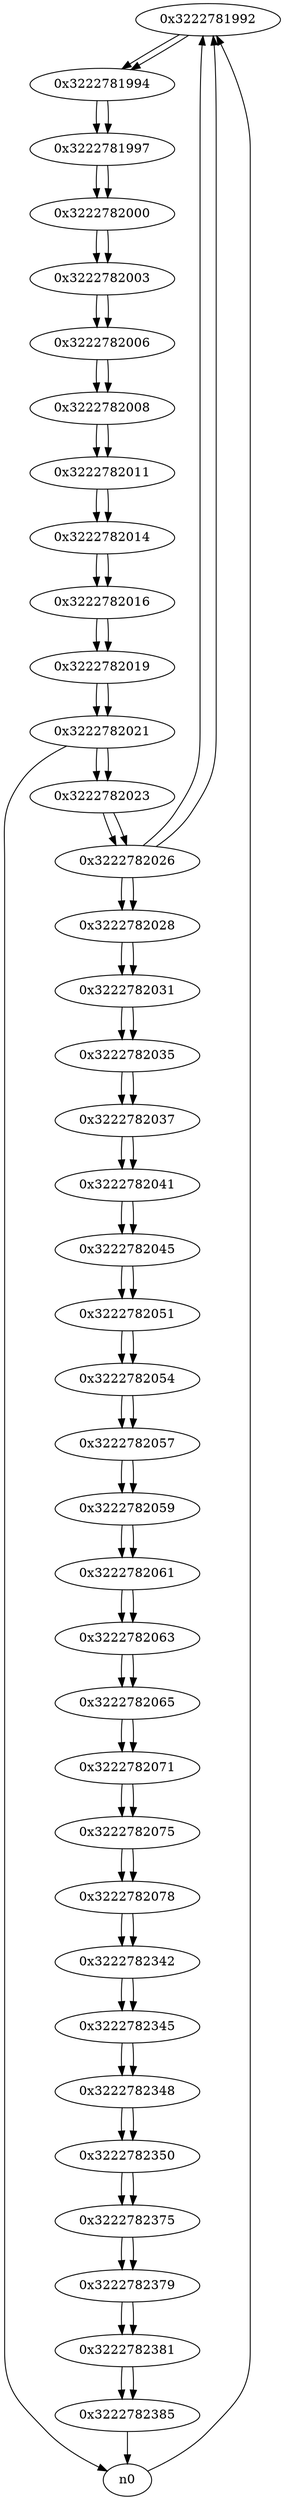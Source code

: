 digraph G{
/* nodes */
  n1 [label="0x3222781992"]
  n2 [label="0x3222781994"]
  n3 [label="0x3222781997"]
  n4 [label="0x3222782000"]
  n5 [label="0x3222782003"]
  n6 [label="0x3222782006"]
  n7 [label="0x3222782008"]
  n8 [label="0x3222782011"]
  n9 [label="0x3222782014"]
  n10 [label="0x3222782016"]
  n11 [label="0x3222782019"]
  n12 [label="0x3222782021"]
  n13 [label="0x3222782023"]
  n14 [label="0x3222782026"]
  n15 [label="0x3222782028"]
  n16 [label="0x3222782031"]
  n17 [label="0x3222782035"]
  n18 [label="0x3222782037"]
  n19 [label="0x3222782041"]
  n20 [label="0x3222782045"]
  n21 [label="0x3222782051"]
  n22 [label="0x3222782054"]
  n23 [label="0x3222782057"]
  n24 [label="0x3222782059"]
  n25 [label="0x3222782061"]
  n26 [label="0x3222782063"]
  n27 [label="0x3222782065"]
  n28 [label="0x3222782071"]
  n29 [label="0x3222782075"]
  n30 [label="0x3222782078"]
  n31 [label="0x3222782342"]
  n32 [label="0x3222782345"]
  n33 [label="0x3222782348"]
  n34 [label="0x3222782350"]
  n35 [label="0x3222782375"]
  n36 [label="0x3222782379"]
  n37 [label="0x3222782381"]
  n38 [label="0x3222782385"]
/* edges */
n1 -> n2;
n14 -> n1;
n0 -> n1;
n2 -> n3;
n1 -> n2;
n3 -> n4;
n2 -> n3;
n4 -> n5;
n3 -> n4;
n5 -> n6;
n4 -> n5;
n6 -> n7;
n5 -> n6;
n7 -> n8;
n6 -> n7;
n8 -> n9;
n7 -> n8;
n9 -> n10;
n8 -> n9;
n10 -> n11;
n9 -> n10;
n11 -> n12;
n10 -> n11;
n12 -> n13;
n12 -> n0;
n11 -> n12;
n13 -> n14;
n12 -> n13;
n14 -> n1;
n14 -> n15;
n13 -> n14;
n15 -> n16;
n14 -> n15;
n16 -> n17;
n15 -> n16;
n17 -> n18;
n16 -> n17;
n18 -> n19;
n17 -> n18;
n19 -> n20;
n18 -> n19;
n20 -> n21;
n19 -> n20;
n21 -> n22;
n20 -> n21;
n22 -> n23;
n21 -> n22;
n23 -> n24;
n22 -> n23;
n24 -> n25;
n23 -> n24;
n25 -> n26;
n24 -> n25;
n26 -> n27;
n25 -> n26;
n27 -> n28;
n26 -> n27;
n28 -> n29;
n27 -> n28;
n29 -> n30;
n28 -> n29;
n30 -> n31;
n29 -> n30;
n31 -> n32;
n30 -> n31;
n32 -> n33;
n31 -> n32;
n33 -> n34;
n32 -> n33;
n34 -> n35;
n33 -> n34;
n35 -> n36;
n34 -> n35;
n36 -> n37;
n35 -> n36;
n37 -> n38;
n36 -> n37;
n38 -> n0;
n37 -> n38;
}
